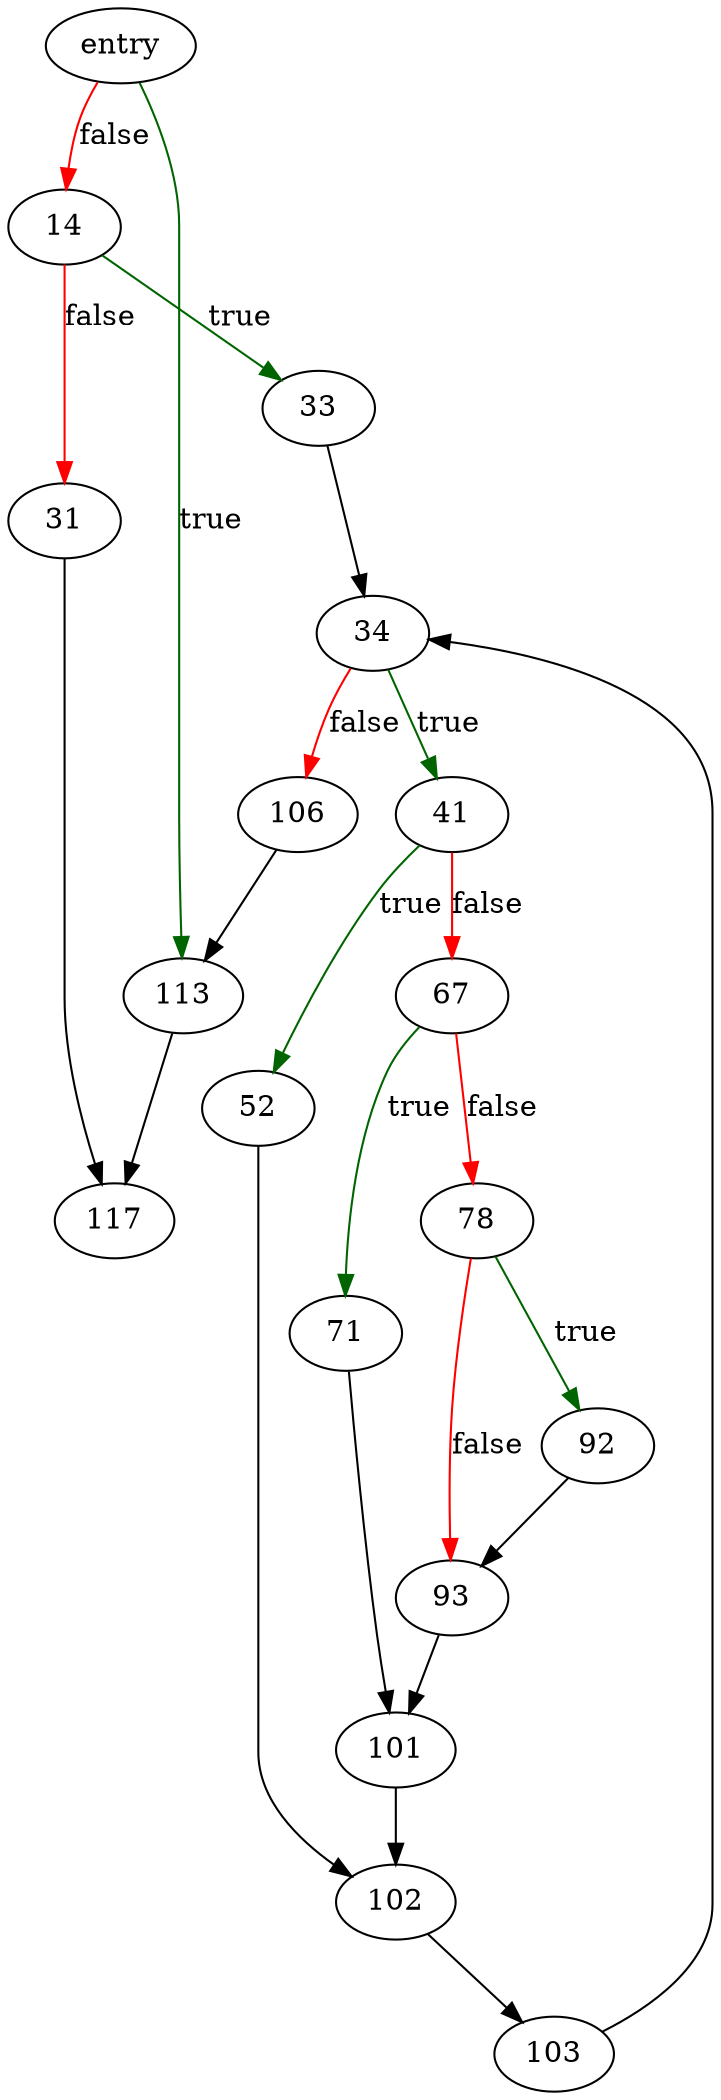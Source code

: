 digraph "sqlite3IndexAffinityStr" {
	// Node definitions.
	2 [label=entry];
	14;
	31;
	33;
	34;
	41;
	52;
	67;
	71;
	78;
	92;
	93;
	101;
	102;
	103;
	106;
	113;
	117;

	// Edge definitions.
	2 -> 14 [
		color=red
		label=false
	];
	2 -> 113 [
		color=darkgreen
		label=true
	];
	14 -> 31 [
		color=red
		label=false
	];
	14 -> 33 [
		color=darkgreen
		label=true
	];
	31 -> 117;
	33 -> 34;
	34 -> 41 [
		color=darkgreen
		label=true
	];
	34 -> 106 [
		color=red
		label=false
	];
	41 -> 52 [
		color=darkgreen
		label=true
	];
	41 -> 67 [
		color=red
		label=false
	];
	52 -> 102;
	67 -> 71 [
		color=darkgreen
		label=true
	];
	67 -> 78 [
		color=red
		label=false
	];
	71 -> 101;
	78 -> 92 [
		color=darkgreen
		label=true
	];
	78 -> 93 [
		color=red
		label=false
	];
	92 -> 93;
	93 -> 101;
	101 -> 102;
	102 -> 103;
	103 -> 34;
	106 -> 113;
	113 -> 117;
}